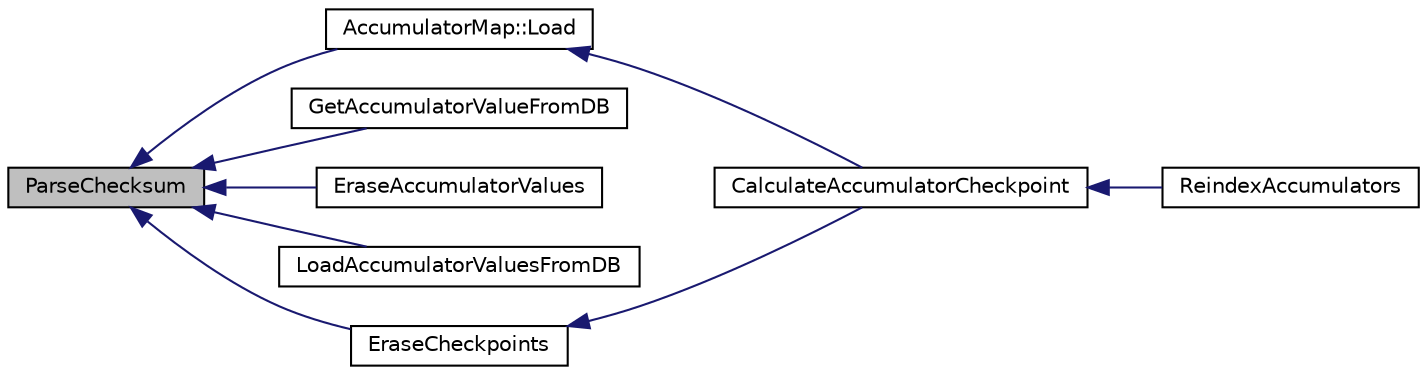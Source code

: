 digraph "ParseChecksum"
{
  edge [fontname="Helvetica",fontsize="10",labelfontname="Helvetica",labelfontsize="10"];
  node [fontname="Helvetica",fontsize="10",shape=record];
  rankdir="LR";
  Node98 [label="ParseChecksum",height=0.2,width=0.4,color="black", fillcolor="grey75", style="filled", fontcolor="black"];
  Node98 -> Node99 [dir="back",color="midnightblue",fontsize="10",style="solid",fontname="Helvetica"];
  Node99 [label="AccumulatorMap::Load",height=0.2,width=0.4,color="black", fillcolor="white", style="filled",URL="$class_accumulator_map.html#a555952cd361c42cc880d4e6dc612f5de"];
  Node99 -> Node100 [dir="back",color="midnightblue",fontsize="10",style="solid",fontname="Helvetica"];
  Node100 [label="CalculateAccumulatorCheckpoint",height=0.2,width=0.4,color="black", fillcolor="white", style="filled",URL="$accumulators_8h.html#a62f6e6ab26cfeebb5b184a41ba770e0e"];
  Node100 -> Node101 [dir="back",color="midnightblue",fontsize="10",style="solid",fontname="Helvetica"];
  Node101 [label="ReindexAccumulators",height=0.2,width=0.4,color="black", fillcolor="white", style="filled",URL="$main_8h.html#a4a74b45eb12b8c115906e305e109c5d9"];
  Node98 -> Node102 [dir="back",color="midnightblue",fontsize="10",style="solid",fontname="Helvetica"];
  Node102 [label="GetAccumulatorValueFromDB",height=0.2,width=0.4,color="black", fillcolor="white", style="filled",URL="$accumulators_8h.html#a7ed8bbb6f16780d53c417d37c39a9082"];
  Node98 -> Node103 [dir="back",color="midnightblue",fontsize="10",style="solid",fontname="Helvetica"];
  Node103 [label="EraseAccumulatorValues",height=0.2,width=0.4,color="black", fillcolor="white", style="filled",URL="$accumulators_8h.html#ae9cef465c7a61015a1cd8c951926b812"];
  Node98 -> Node104 [dir="back",color="midnightblue",fontsize="10",style="solid",fontname="Helvetica"];
  Node104 [label="LoadAccumulatorValuesFromDB",height=0.2,width=0.4,color="black", fillcolor="white", style="filled",URL="$accumulators_8h.html#a9c489b2d05ea43b08e90b64c9a5125c3"];
  Node98 -> Node105 [dir="back",color="midnightblue",fontsize="10",style="solid",fontname="Helvetica"];
  Node105 [label="EraseCheckpoints",height=0.2,width=0.4,color="black", fillcolor="white", style="filled",URL="$accumulators_8cpp.html#a8f11bff48ab4e0bdb5bd5c149bde98b5"];
  Node105 -> Node100 [dir="back",color="midnightblue",fontsize="10",style="solid",fontname="Helvetica"];
}

